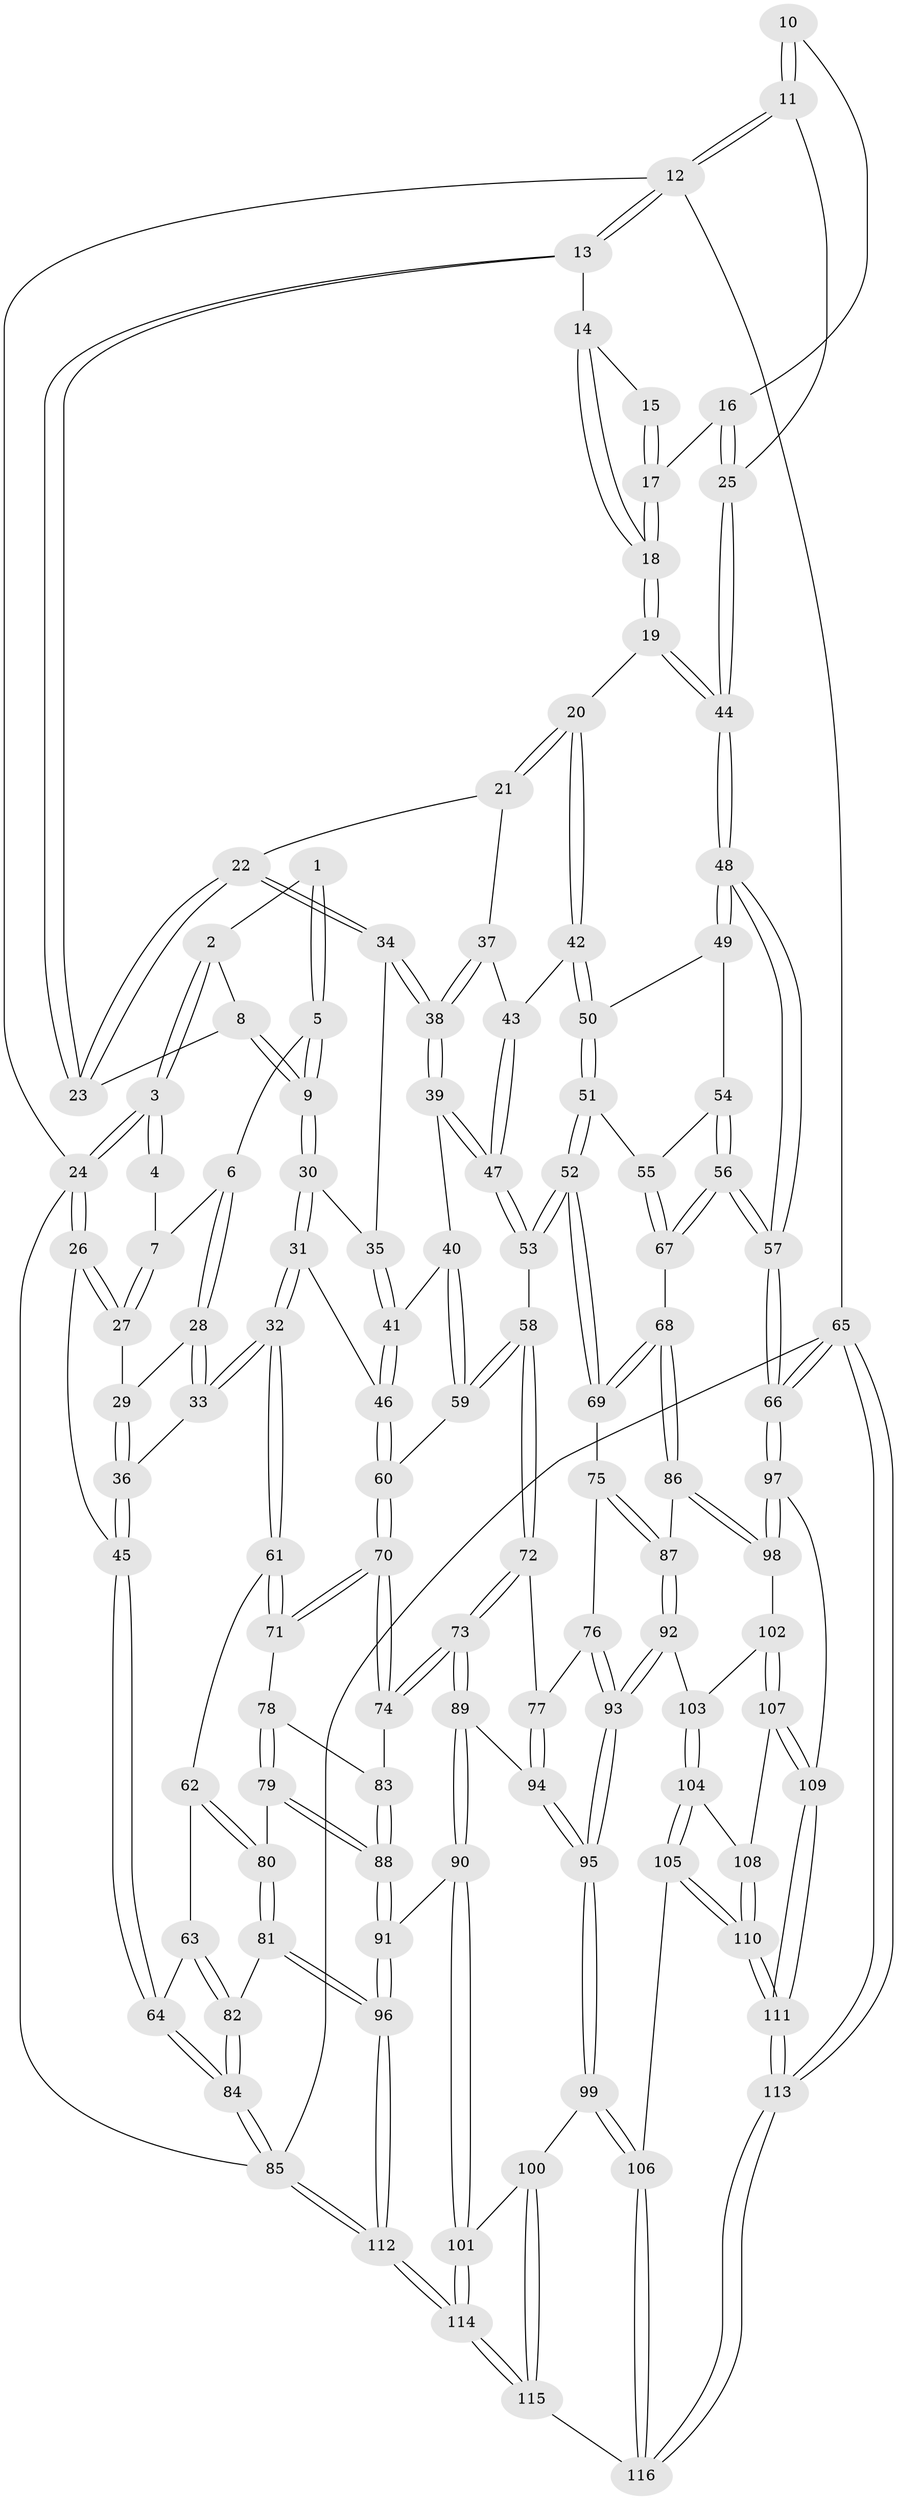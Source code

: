 // Generated by graph-tools (version 1.1) at 2025/27/03/09/25 03:27:11]
// undirected, 116 vertices, 287 edges
graph export_dot {
graph [start="1"]
  node [color=gray90,style=filled];
  1 [pos="+0.156208677388565+0.1165645849669815"];
  2 [pos="+0.3632153695315124+0"];
  3 [pos="+0+0"];
  4 [pos="+0.14786367128397088+0.11416905186576914"];
  5 [pos="+0.2431937377750498+0.16954207514905115"];
  6 [pos="+0.21051266438572602+0.2001074388480166"];
  7 [pos="+0.08985940223108037+0.18633538988326503"];
  8 [pos="+0.47827109878539203+0"];
  9 [pos="+0.29270592743167884+0.1610931423509893"];
  10 [pos="+0.8565184976350655+0.12040995997598287"];
  11 [pos="+1+0"];
  12 [pos="+1+0"];
  13 [pos="+0.6575430202373712+0"];
  14 [pos="+0.6928856763182618+0"];
  15 [pos="+0.8459410912545648+0.11709214978162494"];
  16 [pos="+0.9696195666322756+0.16017805077056455"];
  17 [pos="+0.8739453048995595+0.27159472162230286"];
  18 [pos="+0.8583395729074114+0.3152627226013016"];
  19 [pos="+0.8581476988799387+0.3161898681065653"];
  20 [pos="+0.8565796821824353+0.31905687250790304"];
  21 [pos="+0.7327485926300796+0.23964687479345959"];
  22 [pos="+0.5813181526062128+0.044210891590805275"];
  23 [pos="+0.5740439075140074+0"];
  24 [pos="+0+0"];
  25 [pos="+1+0"];
  26 [pos="+0+0.29701568217999325"];
  27 [pos="+0+0.250177507570924"];
  28 [pos="+0.19010525349002375+0.2337191959137628"];
  29 [pos="+0.14795604931894923+0.25123748942983254"];
  30 [pos="+0.33533491868783466+0.31948052805143146"];
  31 [pos="+0.3327253505751426+0.4032835564328701"];
  32 [pos="+0.2995859238332938+0.41902474219040714"];
  33 [pos="+0.2322763231653492+0.38931021736247395"];
  34 [pos="+0.5679818181229714+0.10995430804634751"];
  35 [pos="+0.545085811199544+0.14372152819155734"];
  36 [pos="+0.1722547438191993+0.3805562879792199"];
  37 [pos="+0.6885442872463597+0.3095739778703521"];
  38 [pos="+0.6125739294860245+0.34799481653052594"];
  39 [pos="+0.6076449289964139+0.38630756394209087"];
  40 [pos="+0.5151460668594317+0.4037070441584289"];
  41 [pos="+0.4420951405800913+0.38985967168087227"];
  42 [pos="+0.8565010780512434+0.32145984525752996"];
  43 [pos="+0.7913991418799393+0.35049456944286317"];
  44 [pos="+1+0.15712332156774067"];
  45 [pos="+0+0.3871470391818282"];
  46 [pos="+0.35753318496788905+0.40890957614450013"];
  47 [pos="+0.6620327951007646+0.4385580558235574"];
  48 [pos="+1+0.3855172451452602"];
  49 [pos="+0.8635990544675225+0.3290790575319102"];
  50 [pos="+0.8576593868228501+0.3235479731068166"];
  51 [pos="+0.8064172925036097+0.4818281426959875"];
  52 [pos="+0.7059338528854016+0.5170012786794502"];
  53 [pos="+0.666880383483618+0.45894063202486957"];
  54 [pos="+0.9160543211595865+0.41197763660216064"];
  55 [pos="+0.8494208597187396+0.5083817055506985"];
  56 [pos="+1+0.599137452465625"];
  57 [pos="+1+0.6186666730521583"];
  58 [pos="+0.5334288624938597+0.5533470045914813"];
  59 [pos="+0.530863082141201+0.5515503228215435"];
  60 [pos="+0.4400484980919286+0.5427576676789921"];
  61 [pos="+0.2752428747862084+0.47866296152255167"];
  62 [pos="+0.18690809029518912+0.543273704075577"];
  63 [pos="+0.13163993905916774+0.5539948318989885"];
  64 [pos="+0+0.40801509670479164"];
  65 [pos="+1+1"];
  66 [pos="+1+0.7447413763159386"];
  67 [pos="+0.9155842598949117+0.6065916532203883"];
  68 [pos="+0.8061004709774146+0.655828682005642"];
  69 [pos="+0.7097008185018014+0.5697315024612988"];
  70 [pos="+0.41416604243795135+0.624069415687867"];
  71 [pos="+0.3000854881430186+0.5596260618599027"];
  72 [pos="+0.5553675905246565+0.6099462139101385"];
  73 [pos="+0.4327048834272855+0.6587801978474986"];
  74 [pos="+0.41712866390113557+0.6437083884442085"];
  75 [pos="+0.6192586100976835+0.6316128026698967"];
  76 [pos="+0.6078979571189023+0.6364179709002732"];
  77 [pos="+0.5870442336523324+0.6358418508611646"];
  78 [pos="+0.29405073326357606+0.6053447702117811"];
  79 [pos="+0.24149399737698202+0.665929444594181"];
  80 [pos="+0.22209893870496647+0.6676440538703459"];
  81 [pos="+0.11205654051670541+0.7565393173922956"];
  82 [pos="+0.09725495919584126+0.7496448368201812"];
  83 [pos="+0.3471927830012592+0.6684582576896804"];
  84 [pos="+0+0.7323580256519179"];
  85 [pos="+0+1"];
  86 [pos="+0.7975999983168363+0.6878979804259263"];
  87 [pos="+0.7129901681267903+0.7204925062151769"];
  88 [pos="+0.3139122910543268+0.7173741198623542"];
  89 [pos="+0.44791299072704277+0.7107347116509742"];
  90 [pos="+0.394227023907721+0.8314858969665768"];
  91 [pos="+0.3289960102690278+0.8321528591598637"];
  92 [pos="+0.6653142273391913+0.7594448394134592"];
  93 [pos="+0.6516399834321372+0.7655089213654103"];
  94 [pos="+0.5396731980043844+0.7196653352261847"];
  95 [pos="+0.5933366830761263+0.8480789194624627"];
  96 [pos="+0.22096611573630975+0.8906956921251763"];
  97 [pos="+1+0.7988506053626802"];
  98 [pos="+0.8105917327076001+0.743986988779309"];
  99 [pos="+0.5910936693075264+0.8609985403080053"];
  100 [pos="+0.48323357177903953+0.8830646591671591"];
  101 [pos="+0.4692165466010076+0.8787013673818729"];
  102 [pos="+0.8044821917827348+0.7807883035503381"];
  103 [pos="+0.7054617625850856+0.7791187014561758"];
  104 [pos="+0.744803939698147+0.8253282144934135"];
  105 [pos="+0.6281765235884235+0.8871166622550882"];
  106 [pos="+0.6207772793562578+0.8873650883933484"];
  107 [pos="+0.8035133112919832+0.7978683672254396"];
  108 [pos="+0.7962253181534368+0.8111761732888673"];
  109 [pos="+0.9263737725087802+0.8546584148183911"];
  110 [pos="+0.8068403594557257+0.9403668205714644"];
  111 [pos="+0.8398695565936193+0.9816123129907987"];
  112 [pos="+0.13205179451996485+1"];
  113 [pos="+0.9018111949449074+1"];
  114 [pos="+0.16937882321072126+1"];
  115 [pos="+0.49254446180791817+1"];
  116 [pos="+0.656557602557086+1"];
  1 -- 2;
  1 -- 5;
  1 -- 5;
  2 -- 3;
  2 -- 3;
  2 -- 8;
  3 -- 4;
  3 -- 4;
  3 -- 24;
  3 -- 24;
  4 -- 7;
  5 -- 6;
  5 -- 9;
  5 -- 9;
  6 -- 7;
  6 -- 28;
  6 -- 28;
  7 -- 27;
  7 -- 27;
  8 -- 9;
  8 -- 9;
  8 -- 23;
  9 -- 30;
  9 -- 30;
  10 -- 11;
  10 -- 11;
  10 -- 16;
  11 -- 12;
  11 -- 12;
  11 -- 25;
  12 -- 13;
  12 -- 13;
  12 -- 24;
  12 -- 65;
  13 -- 14;
  13 -- 23;
  13 -- 23;
  14 -- 15;
  14 -- 18;
  14 -- 18;
  15 -- 17;
  15 -- 17;
  16 -- 17;
  16 -- 25;
  16 -- 25;
  17 -- 18;
  17 -- 18;
  18 -- 19;
  18 -- 19;
  19 -- 20;
  19 -- 44;
  19 -- 44;
  20 -- 21;
  20 -- 21;
  20 -- 42;
  20 -- 42;
  21 -- 22;
  21 -- 37;
  22 -- 23;
  22 -- 23;
  22 -- 34;
  22 -- 34;
  24 -- 26;
  24 -- 26;
  24 -- 85;
  25 -- 44;
  25 -- 44;
  26 -- 27;
  26 -- 27;
  26 -- 45;
  27 -- 29;
  28 -- 29;
  28 -- 33;
  28 -- 33;
  29 -- 36;
  29 -- 36;
  30 -- 31;
  30 -- 31;
  30 -- 35;
  31 -- 32;
  31 -- 32;
  31 -- 46;
  32 -- 33;
  32 -- 33;
  32 -- 61;
  32 -- 61;
  33 -- 36;
  34 -- 35;
  34 -- 38;
  34 -- 38;
  35 -- 41;
  35 -- 41;
  36 -- 45;
  36 -- 45;
  37 -- 38;
  37 -- 38;
  37 -- 43;
  38 -- 39;
  38 -- 39;
  39 -- 40;
  39 -- 47;
  39 -- 47;
  40 -- 41;
  40 -- 59;
  40 -- 59;
  41 -- 46;
  41 -- 46;
  42 -- 43;
  42 -- 50;
  42 -- 50;
  43 -- 47;
  43 -- 47;
  44 -- 48;
  44 -- 48;
  45 -- 64;
  45 -- 64;
  46 -- 60;
  46 -- 60;
  47 -- 53;
  47 -- 53;
  48 -- 49;
  48 -- 49;
  48 -- 57;
  48 -- 57;
  49 -- 50;
  49 -- 54;
  50 -- 51;
  50 -- 51;
  51 -- 52;
  51 -- 52;
  51 -- 55;
  52 -- 53;
  52 -- 53;
  52 -- 69;
  52 -- 69;
  53 -- 58;
  54 -- 55;
  54 -- 56;
  54 -- 56;
  55 -- 67;
  55 -- 67;
  56 -- 57;
  56 -- 57;
  56 -- 67;
  56 -- 67;
  57 -- 66;
  57 -- 66;
  58 -- 59;
  58 -- 59;
  58 -- 72;
  58 -- 72;
  59 -- 60;
  60 -- 70;
  60 -- 70;
  61 -- 62;
  61 -- 71;
  61 -- 71;
  62 -- 63;
  62 -- 80;
  62 -- 80;
  63 -- 64;
  63 -- 82;
  63 -- 82;
  64 -- 84;
  64 -- 84;
  65 -- 66;
  65 -- 66;
  65 -- 113;
  65 -- 113;
  65 -- 85;
  66 -- 97;
  66 -- 97;
  67 -- 68;
  68 -- 69;
  68 -- 69;
  68 -- 86;
  68 -- 86;
  69 -- 75;
  70 -- 71;
  70 -- 71;
  70 -- 74;
  70 -- 74;
  71 -- 78;
  72 -- 73;
  72 -- 73;
  72 -- 77;
  73 -- 74;
  73 -- 74;
  73 -- 89;
  73 -- 89;
  74 -- 83;
  75 -- 76;
  75 -- 87;
  75 -- 87;
  76 -- 77;
  76 -- 93;
  76 -- 93;
  77 -- 94;
  77 -- 94;
  78 -- 79;
  78 -- 79;
  78 -- 83;
  79 -- 80;
  79 -- 88;
  79 -- 88;
  80 -- 81;
  80 -- 81;
  81 -- 82;
  81 -- 96;
  81 -- 96;
  82 -- 84;
  82 -- 84;
  83 -- 88;
  83 -- 88;
  84 -- 85;
  84 -- 85;
  85 -- 112;
  85 -- 112;
  86 -- 87;
  86 -- 98;
  86 -- 98;
  87 -- 92;
  87 -- 92;
  88 -- 91;
  88 -- 91;
  89 -- 90;
  89 -- 90;
  89 -- 94;
  90 -- 91;
  90 -- 101;
  90 -- 101;
  91 -- 96;
  91 -- 96;
  92 -- 93;
  92 -- 93;
  92 -- 103;
  93 -- 95;
  93 -- 95;
  94 -- 95;
  94 -- 95;
  95 -- 99;
  95 -- 99;
  96 -- 112;
  96 -- 112;
  97 -- 98;
  97 -- 98;
  97 -- 109;
  98 -- 102;
  99 -- 100;
  99 -- 106;
  99 -- 106;
  100 -- 101;
  100 -- 115;
  100 -- 115;
  101 -- 114;
  101 -- 114;
  102 -- 103;
  102 -- 107;
  102 -- 107;
  103 -- 104;
  103 -- 104;
  104 -- 105;
  104 -- 105;
  104 -- 108;
  105 -- 106;
  105 -- 110;
  105 -- 110;
  106 -- 116;
  106 -- 116;
  107 -- 108;
  107 -- 109;
  107 -- 109;
  108 -- 110;
  108 -- 110;
  109 -- 111;
  109 -- 111;
  110 -- 111;
  110 -- 111;
  111 -- 113;
  111 -- 113;
  112 -- 114;
  112 -- 114;
  113 -- 116;
  113 -- 116;
  114 -- 115;
  114 -- 115;
  115 -- 116;
}
